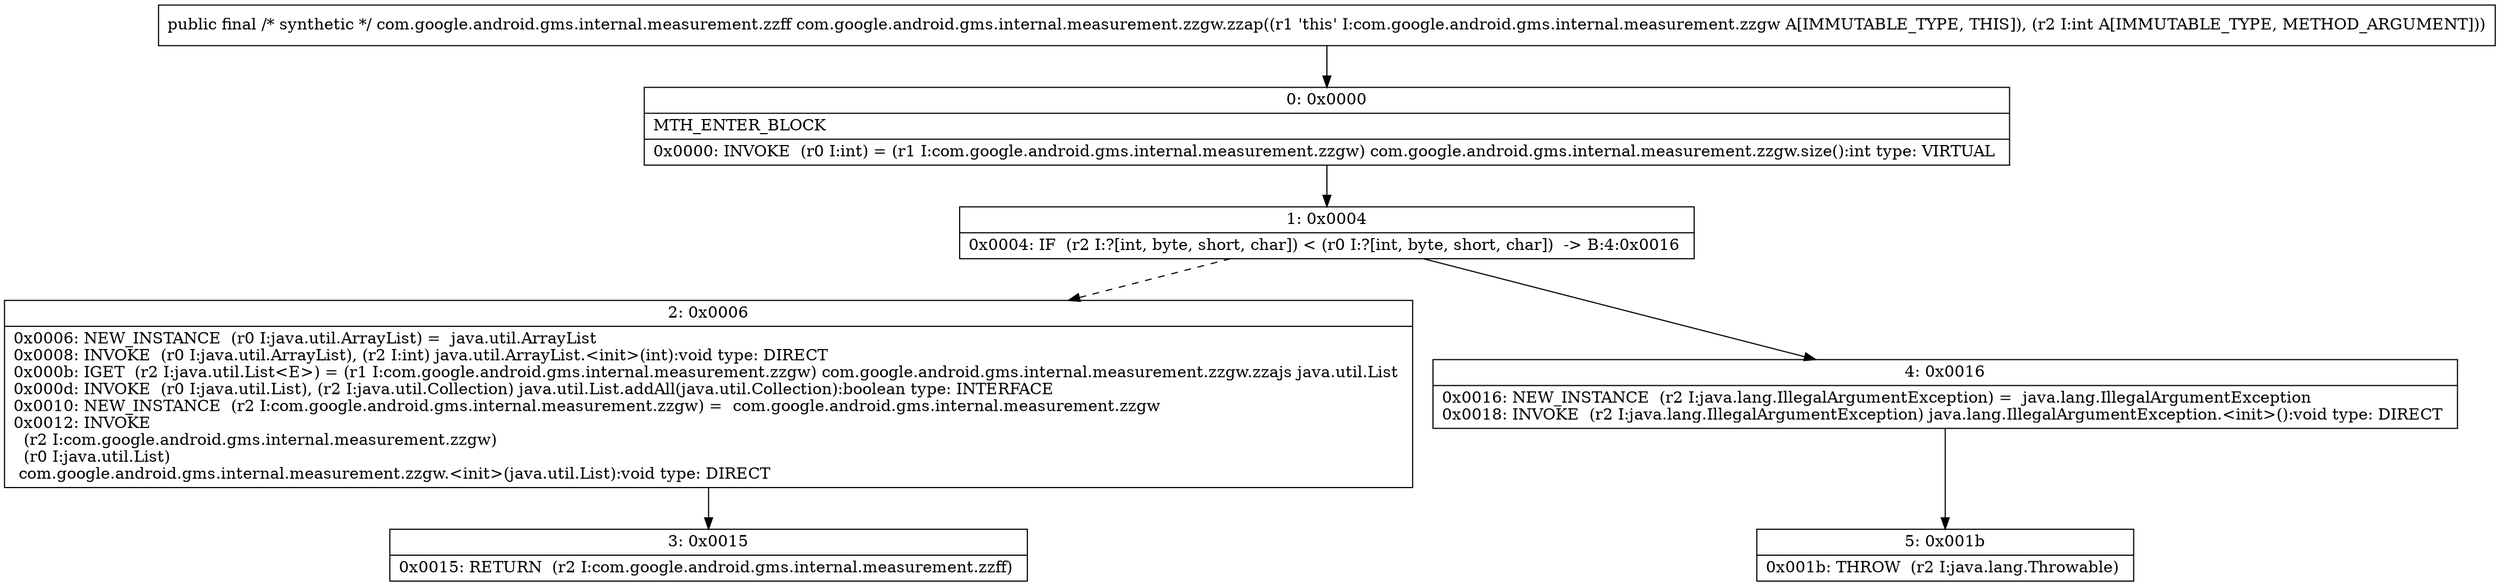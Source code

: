 digraph "CFG forcom.google.android.gms.internal.measurement.zzgw.zzap(I)Lcom\/google\/android\/gms\/internal\/measurement\/zzff;" {
Node_0 [shape=record,label="{0\:\ 0x0000|MTH_ENTER_BLOCK\l|0x0000: INVOKE  (r0 I:int) = (r1 I:com.google.android.gms.internal.measurement.zzgw) com.google.android.gms.internal.measurement.zzgw.size():int type: VIRTUAL \l}"];
Node_1 [shape=record,label="{1\:\ 0x0004|0x0004: IF  (r2 I:?[int, byte, short, char]) \< (r0 I:?[int, byte, short, char])  \-\> B:4:0x0016 \l}"];
Node_2 [shape=record,label="{2\:\ 0x0006|0x0006: NEW_INSTANCE  (r0 I:java.util.ArrayList) =  java.util.ArrayList \l0x0008: INVOKE  (r0 I:java.util.ArrayList), (r2 I:int) java.util.ArrayList.\<init\>(int):void type: DIRECT \l0x000b: IGET  (r2 I:java.util.List\<E\>) = (r1 I:com.google.android.gms.internal.measurement.zzgw) com.google.android.gms.internal.measurement.zzgw.zzajs java.util.List \l0x000d: INVOKE  (r0 I:java.util.List), (r2 I:java.util.Collection) java.util.List.addAll(java.util.Collection):boolean type: INTERFACE \l0x0010: NEW_INSTANCE  (r2 I:com.google.android.gms.internal.measurement.zzgw) =  com.google.android.gms.internal.measurement.zzgw \l0x0012: INVOKE  \l  (r2 I:com.google.android.gms.internal.measurement.zzgw)\l  (r0 I:java.util.List)\l com.google.android.gms.internal.measurement.zzgw.\<init\>(java.util.List):void type: DIRECT \l}"];
Node_3 [shape=record,label="{3\:\ 0x0015|0x0015: RETURN  (r2 I:com.google.android.gms.internal.measurement.zzff) \l}"];
Node_4 [shape=record,label="{4\:\ 0x0016|0x0016: NEW_INSTANCE  (r2 I:java.lang.IllegalArgumentException) =  java.lang.IllegalArgumentException \l0x0018: INVOKE  (r2 I:java.lang.IllegalArgumentException) java.lang.IllegalArgumentException.\<init\>():void type: DIRECT \l}"];
Node_5 [shape=record,label="{5\:\ 0x001b|0x001b: THROW  (r2 I:java.lang.Throwable) \l}"];
MethodNode[shape=record,label="{public final \/* synthetic *\/ com.google.android.gms.internal.measurement.zzff com.google.android.gms.internal.measurement.zzgw.zzap((r1 'this' I:com.google.android.gms.internal.measurement.zzgw A[IMMUTABLE_TYPE, THIS]), (r2 I:int A[IMMUTABLE_TYPE, METHOD_ARGUMENT])) }"];
MethodNode -> Node_0;
Node_0 -> Node_1;
Node_1 -> Node_2[style=dashed];
Node_1 -> Node_4;
Node_2 -> Node_3;
Node_4 -> Node_5;
}


